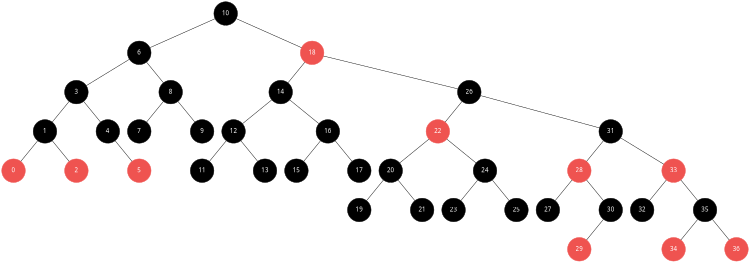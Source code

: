 digraph {
size="5,5"
	graph [fontname=InputMono]
	node [shape=circle]
	node [style=filled]
	node [color=black]
	node [fixedsize=true]
	node [height=0.75]
	node [width=0.75]
	node [fontcolor=white]
	node [fontname=InputMono]
	edge [arrowhead=none]
	edge [style=filled]
	edge [weight=10]
	edge [color=black]
	node [color=black]
	10
	edge [weight=10]
	edge [color=black]
	node [color=black]
	6
		10 -> 6
	edge [weight=100]
	edge [color=white]
	node [color=white]
	"[10"
		10 -> "[10"
	edge [weight=10]
	edge [color=black]
	node [color="#ef5350"]
	18
		10 -> 18
	edge [weight=10]
	edge [color=black]
	node [color=black]
	14
		18 -> 14
	edge [weight=100]
	edge [color=white]
	node [color=white]
	"[18"
		18 -> "[18"
	edge [weight=10]
	edge [color=black]
	node [color=black]
	26
		18 -> 26
	edge [weight=10]
	edge [color=black]
	node [color="#ef5350"]
	22
		26 -> 22
	edge [weight=100]
	edge [color=white]
	node [color=white]
	"[26"
		26 -> "[26"
	edge [weight=10]
	edge [color=black]
	node [color=black]
	31
		26 -> 31
	edge [weight=10]
	edge [color=black]
	node [color="#ef5350"]
	28
		31 -> 28
	edge [weight=100]
	edge [color=white]
	node [color=white]
	"[31"
		31 -> "[31"
	edge [weight=10]
	edge [color=black]
	node [color="#ef5350"]
	33
		31 -> 33
	edge [weight=10]
	edge [color=black]
	node [color=black]
	32
		33 -> 32
	edge [weight=100]
	edge [color=white]
	node [color=white]
	"[33"
		33 -> "[33"
	edge [weight=10]
	edge [color=black]
	node [color=black]
	35
		33 -> 35
	edge [weight=10]
	edge [color=black]
	node [color="#ef5350"]
	34
		35 -> 34
	edge [weight=100]
	edge [color=white]
	node [color=white]
	"[35"
		35 -> "[35"
	edge [weight=10]
	edge [color=black]
	node [color="#ef5350"]
	36
		35 -> 36
	edge [weight=10]
	edge [color=black]
	node [color=black]
	27
		28 -> 27
	edge [weight=100]
	edge [color=white]
	node [color=white]
	"[28"
		28 -> "[28"
	edge [weight=10]
	edge [color=black]
	node [color=black]
	30
		28 -> 30
	edge [weight=10]
	edge [color=black]
	node [color="#ef5350"]
	29
		30 -> 29
	edge [weight=100]
	edge [color=white]
	node [color=white]
	"]30"
		30 -> "]30"
	edge [weight=10]
	edge [color=black]
	node [color=black]
	20
		22 -> 20
	edge [weight=100]
	edge [color=white]
	node [color=white]
	"[22"
		22 -> "[22"
	edge [weight=10]
	edge [color=black]
	node [color=black]
	24
		22 -> 24
	edge [weight=10]
	edge [color=black]
	node [color=black]
	23
		24 -> 23
	edge [weight=100]
	edge [color=white]
	node [color=white]
	"[24"
		24 -> "[24"
	edge [weight=10]
	edge [color=black]
	node [color=black]
	25
		24 -> 25
	edge [weight=10]
	edge [color=black]
	node [color=black]
	19
		20 -> 19
	edge [weight=100]
	edge [color=white]
	node [color=white]
	"[20"
		20 -> "[20"
	edge [weight=10]
	edge [color=black]
	node [color=black]
	21
		20 -> 21
	edge [weight=10]
	edge [color=black]
	node [color=black]
	12
		14 -> 12
	edge [weight=100]
	edge [color=white]
	node [color=white]
	"[14"
		14 -> "[14"
	edge [weight=10]
	edge [color=black]
	node [color=black]
	16
		14 -> 16
	edge [weight=10]
	edge [color=black]
	node [color=black]
	15
		16 -> 15
	edge [weight=100]
	edge [color=white]
	node [color=white]
	"[16"
		16 -> "[16"
	edge [weight=10]
	edge [color=black]
	node [color=black]
	17
		16 -> 17
	edge [weight=10]
	edge [color=black]
	node [color=black]
	11
		12 -> 11
	edge [weight=100]
	edge [color=white]
	node [color=white]
	"[12"
		12 -> "[12"
	edge [weight=10]
	edge [color=black]
	node [color=black]
	13
		12 -> 13
	edge [weight=10]
	edge [color=black]
	node [color=black]
	3
		6 -> 3
	edge [weight=100]
	edge [color=white]
	node [color=white]
	"[6"
		6 -> "[6"
	edge [weight=10]
	edge [color=black]
	node [color=black]
	8
		6 -> 8
	edge [weight=10]
	edge [color=black]
	node [color=black]
	7
		8 -> 7
	edge [weight=100]
	edge [color=white]
	node [color=white]
	"[8"
		8 -> "[8"
	edge [weight=10]
	edge [color=black]
	node [color=black]
	9
		8 -> 9
	edge [weight=10]
	edge [color=black]
	node [color=black]
	1
		3 -> 1
	edge [weight=100]
	edge [color=white]
	node [color=white]
	"[3"
		3 -> "[3"
	edge [weight=10]
	edge [color=black]
	node [color=black]
	4
		3 -> 4
	edge [weight=100]
	edge [color=white]
	node [color=white]
	"|4"
		4 -> "|4"
	edge [weight=10]
	edge [color=black]
	node [color="#ef5350"]
	5
		4 -> 5
	edge [weight=10]
	edge [color=black]
	node [color="#ef5350"]
	0
		1 -> 0
	edge [weight=100]
	edge [color=white]
	node [color=white]
	"[1"
		1 -> "[1"
	edge [weight=10]
	edge [color=black]
	node [color="#ef5350"]
	2
		1 -> 2
}